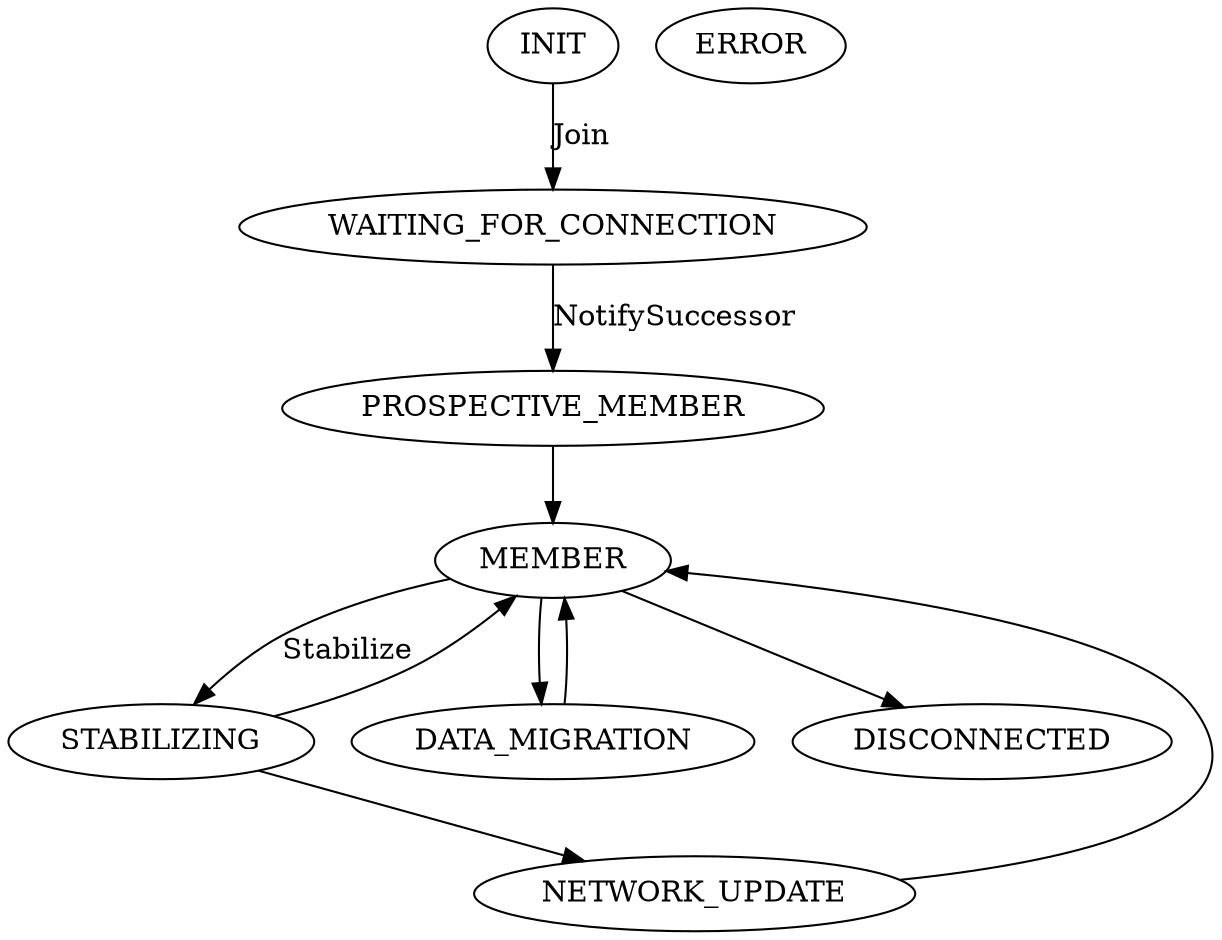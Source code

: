 digraph {
    INIT
    WFC [label="WAITING_FOR_CONNECTION"]
    PM [label="PROSPECTIVE_MEMBER"]
    MEM [label="MEMBER"]
    ST [label="STABILIZING"]
    NU [label="NETWORK_UPDATE"]
    DM [label="DATA_MIGRATION"]
    D [label="DISCONNECTED"]
    ERR [label="ERROR"]

    INIT -> WFC [label="Join"]
    WFC -> PM [label="NotifySuccessor"]
    PM -> MEM [label=""]
    MEM -> ST [label="Stabilize"]
    ST -> MEM
    ST -> NU
    NU -> MEM
    MEM -> D
    MEM -> DM
    DM -> MEM
    ERR 

}
